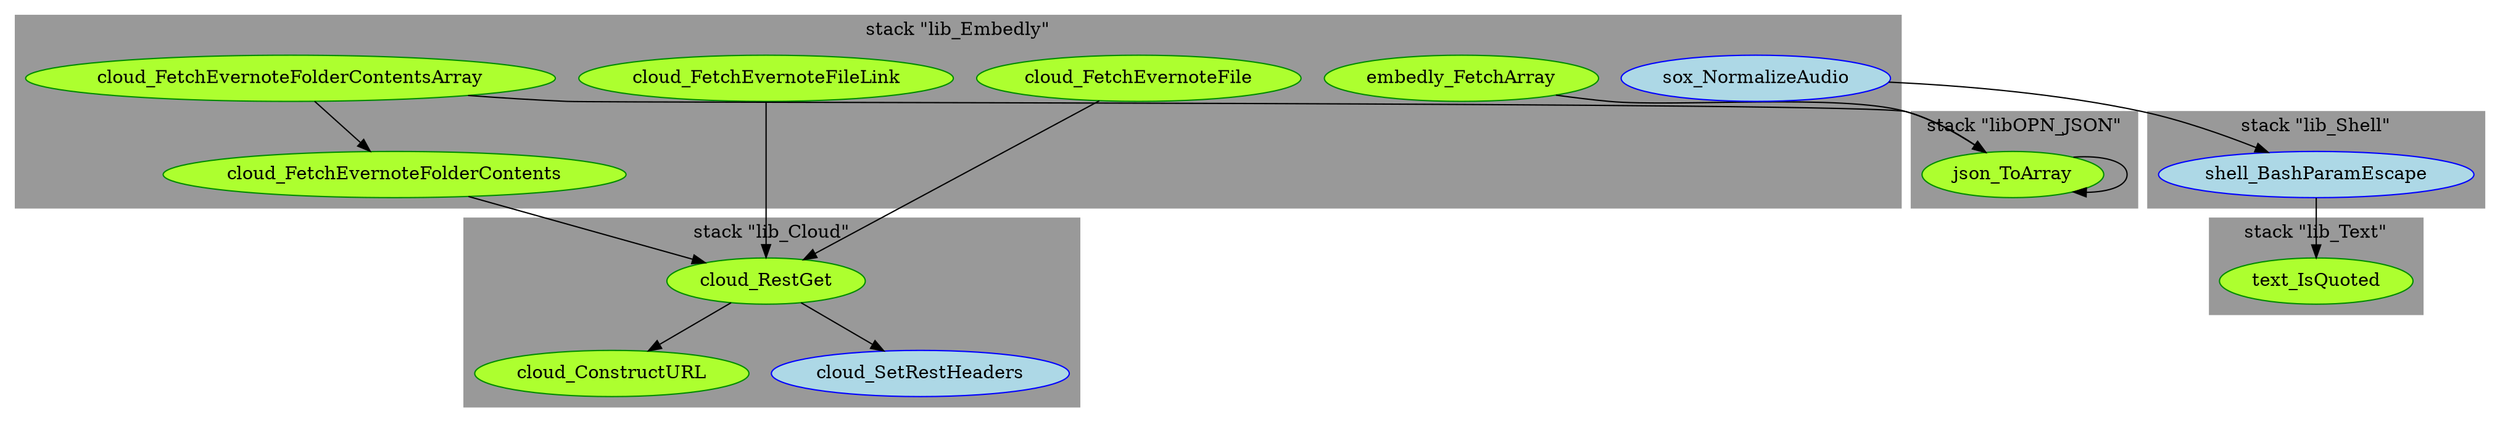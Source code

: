 digraph "dot_FromArray" {	graph [		clusterrank="true"		size="31.2500,31.2500"	];		subgraph "f" {		node [fillcolor="GreenYellow", style="filled", color="Green4"];			n6 [label="cloud_FetchEvernoteFolderContents" URL="cloud_FetchEvernoteFolderContents%2Cf%2Cstack+%22lib_Embedly%22%2C1"];		n2 [label="json_ToArray" URL="json_ToArray%2Cf%2Cstack+%22libOPN_JSON%22%2C1"];		n3 [label="cloud_RestGet" URL="cloud_RestGet%2Cf%2Cstack+%22lib_Cloud%22%2C1"];		n12 [label="cloud_FetchEvernoteFileLink" URL="cloud_FetchEvernoteFileLink%2Cf%2Cstack+%22lib_Embedly%22%2C1"];		n9 [label="cloud_FetchEvernoteFile" URL="cloud_FetchEvernoteFile%2Cf%2Cstack+%22lib_Embedly%22%2C1"];		n11 [label="cloud_FetchEvernoteFolderContentsArray" URL="cloud_FetchEvernoteFolderContentsArray%2Cf%2Cstack+%22lib_Embedly%22%2C1"];		n10 [label="text_IsQuoted" URL="text_IsQuoted%2Cf%2Cstack+%22lib_Text%22%2C1"];		n4 [label="cloud_ConstructURL" URL="cloud_ConstructURL%2Cf%2Cstack+%22lib_Cloud%22%2C1"];		n1 [label="embedly_FetchArray" URL="embedly_FetchArray%2Cf%2Cstack+%22lib_Embedly%22%2C1"];	}		subgraph "c" {		node [fillcolor="LightBlue", style="filled", color="Blue"];			n8 [label="shell_BashParamEscape" URL="shell_BashParamEscape%2Cc%2Cstack+%22lib_Shell%22%2C1"];		n7 [label="sox_NormalizeAudio" URL="sox_NormalizeAudio%2Cc%2Cstack+%22lib_Embedly%22%2C1"];		n5 [label="cloud_SetRestHeaders" URL="cloud_SetRestHeaders%2Cc%2Cstack+%22lib_Cloud%22%2C1"];	}		subgraph cluster1 {			label="stack \"lib_Cloud\"";			style=filled;			color=grey60;			fillcolor=grey60;					n3; n4; n5	}	subgraph cluster2 {			label="stack \"lib_Embedly\"";			style=filled;			color=grey60;			fillcolor=grey60;					n6; n12; n9; n11; n7; n1	}	subgraph cluster3 {			label="stack \"lib_Shell\"";			style=filled;			color=grey60;			fillcolor=grey60;					n8	}	subgraph cluster4 {			label="stack \"lib_Text\"";			style=filled;			color=grey60;			fillcolor=grey60;					n10	}	subgraph cluster5 {			label="stack \"libOPN_JSON\"";			style=filled;			color=grey60;			fillcolor=grey60;					n2	}		n9 -> n3;	n7 -> n8;	n1 -> n2;	n6 -> n3;	n3 -> n4;	n3 -> n5;	n2 -> n2;	n12 -> n3;	n11 -> n6;	n11 -> n2;	n8 -> n10;}